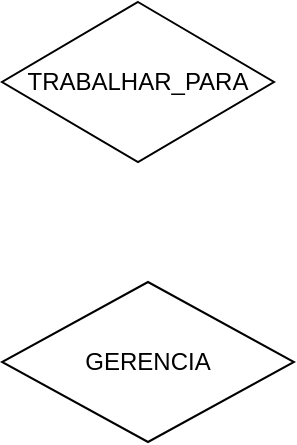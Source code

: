 <mxfile version="24.7.7">
  <diagram name="Página-1" id="JcE80A2MZhTcPxWvcBoK">
    <mxGraphModel dx="712" dy="771" grid="1" gridSize="10" guides="1" tooltips="1" connect="1" arrows="1" fold="1" page="1" pageScale="1" pageWidth="827" pageHeight="1169" background="none" math="0" shadow="0">
      <root>
        <mxCell id="0" />
        <mxCell id="1" parent="0" />
        <mxCell id="xfxczLTc0W3If0-bYOlU-2" value="GERENCIA" style="shape=rhombus;perimeter=rhombusPerimeter;whiteSpace=wrap;html=1;align=center;" vertex="1" parent="1">
          <mxGeometry x="354" y="300" width="146" height="80" as="geometry" />
        </mxCell>
        <mxCell id="xfxczLTc0W3If0-bYOlU-3" value="TRABALHAR_PARA" style="shape=rhombus;perimeter=rhombusPerimeter;whiteSpace=wrap;html=1;align=center;" vertex="1" parent="1">
          <mxGeometry x="354" y="160" width="136" height="80" as="geometry" />
        </mxCell>
      </root>
    </mxGraphModel>
  </diagram>
</mxfile>
